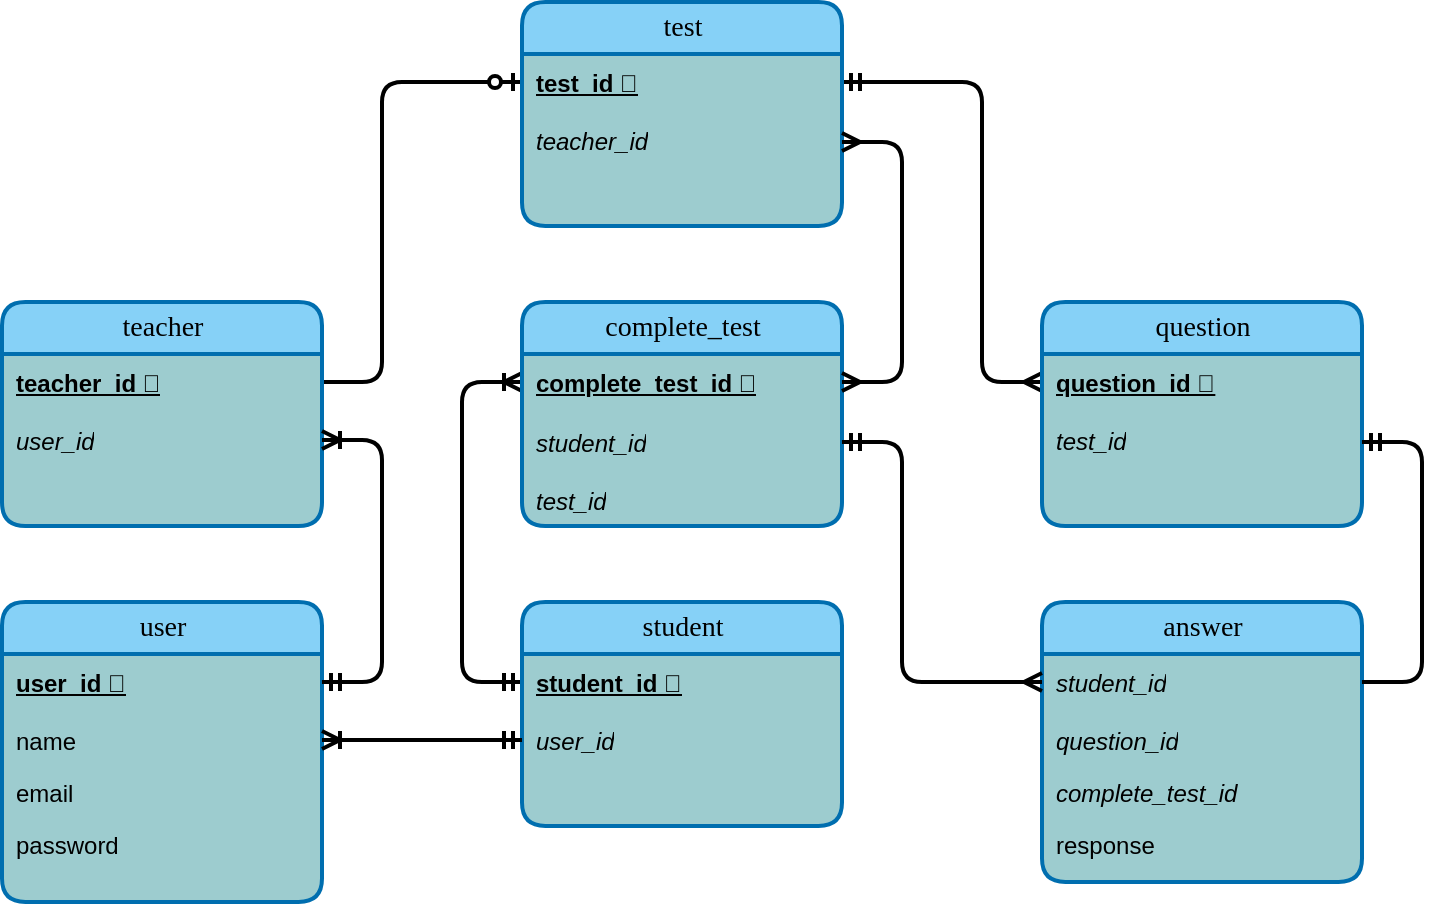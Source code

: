 <mxfile version="21.1.2" type="device">
  <diagram name="Page-1" id="e56a1550-8fbb-45ad-956c-1786394a9013">
    <mxGraphModel dx="1434" dy="884" grid="1" gridSize="10" guides="1" tooltips="1" connect="1" arrows="1" fold="1" page="0" pageScale="1" pageWidth="1100" pageHeight="850" background="none" math="0" shadow="0">
      <root>
        <mxCell id="0" />
        <mxCell id="1" parent="0" />
        <mxCell id="2e49270ec7c68f3f-55" value="" style="edgeStyle=orthogonalEdgeStyle;html=1;endArrow=ERoneToMany;startArrow=ERmandOne;labelBackgroundColor=none;fontFamily=Verdana;fontSize=14;strokeWidth=2;fontColor=#000000;" parent="1" source="nzeMvRtp2QvhojYk35ew-17" target="nzeMvRtp2QvhojYk35ew-29" edge="1">
          <mxGeometry width="100" height="100" relative="1" as="geometry">
            <mxPoint x="290" y="401" as="sourcePoint" />
            <mxPoint x="290" y="239" as="targetPoint" />
            <Array as="points">
              <mxPoint x="270" y="410" />
              <mxPoint x="270" y="260" />
            </Array>
          </mxGeometry>
        </mxCell>
        <mxCell id="2e49270ec7c68f3f-57" value="" style="edgeStyle=orthogonalEdgeStyle;html=1;endArrow=ERmandOne;startArrow=ERmany;labelBackgroundColor=none;fontFamily=Verdana;fontSize=14;strokeWidth=2;fontColor=#000000;fillOpacity=100;endFill=0;" parent="1" source="nzeMvRtp2QvhojYk35ew-8" target="nzeMvRtp2QvhojYk35ew-11" edge="1">
          <mxGeometry width="100" height="100" relative="1" as="geometry">
            <mxPoint x="570" y="219.958" as="sourcePoint" />
            <mxPoint x="450" y="181" as="targetPoint" />
            <Array as="points">
              <mxPoint x="530" y="260" />
              <mxPoint x="530" y="110" />
            </Array>
          </mxGeometry>
        </mxCell>
        <mxCell id="2e49270ec7c68f3f-91" value="" style="edgeStyle=orthogonalEdgeStyle;html=1;endArrow=ERzeroToOne;endFill=1;labelBackgroundColor=none;fontFamily=Verdana;fontSize=14;strokeWidth=2;fontColor=#000000;" parent="1" source="nzeMvRtp2QvhojYk35ew-14" target="nzeMvRtp2QvhojYk35ew-11" edge="1">
          <mxGeometry width="100" height="100" relative="1" as="geometry">
            <mxPoint x="190" y="328.0" as="sourcePoint" />
            <mxPoint x="290" y="110" as="targetPoint" />
            <Array as="points">
              <mxPoint x="230" y="260" />
              <mxPoint x="230" y="110" />
            </Array>
          </mxGeometry>
        </mxCell>
        <mxCell id="nzeMvRtp2QvhojYk35ew-7" value="question" style="swimlane;html=1;fontStyle=0;childLayout=stackLayout;horizontal=1;startSize=26;fillColor=#86D1F7;horizontalStack=0;resizeParent=1;resizeLast=0;collapsible=1;marginBottom=0;swimlaneFillColor=#9DCCCF;align=center;rounded=1;shadow=0;comic=0;labelBackgroundColor=none;strokeWidth=2;fontFamily=Verdana;fontSize=14;fontColor=#000000;strokeColor=#006EAF;" parent="1" vertex="1">
          <mxGeometry x="560" y="220" width="160" height="112" as="geometry" />
        </mxCell>
        <mxCell id="nzeMvRtp2QvhojYk35ew-8" value="&lt;u&gt;question_id 🔑&lt;/u&gt;" style="shape=partialRectangle;top=0;left=0;right=0;bottom=0;html=1;align=left;verticalAlign=middle;fillColor=none;spacingLeft=5;spacingRight=4;whiteSpace=wrap;overflow=hidden;rotatable=0;points=[[0,0.5],[1,0.5]];portConstraint=eastwest;dropTarget=0;fontStyle=1;strokeWidth=2;fontColor=#000000;" parent="nzeMvRtp2QvhojYk35ew-7" vertex="1">
          <mxGeometry y="26" width="160" height="30" as="geometry" />
        </mxCell>
        <mxCell id="nzeMvRtp2QvhojYk35ew-9" value="test_id" style="shape=partialRectangle;top=0;left=0;right=0;bottom=0;html=1;align=left;verticalAlign=top;fillColor=none;spacingLeft=5;spacingRight=4;whiteSpace=wrap;overflow=hidden;rotatable=0;points=[[0,0.5],[1,0.5]];portConstraint=eastwest;dropTarget=0;strokeWidth=2;fontColor=#000000;fontStyle=2" parent="nzeMvRtp2QvhojYk35ew-7" vertex="1">
          <mxGeometry y="56" width="160" height="26" as="geometry" />
        </mxCell>
        <mxCell id="nzeMvRtp2QvhojYk35ew-10" value="test" style="swimlane;html=1;fontStyle=0;childLayout=stackLayout;horizontal=1;startSize=26;fillColor=#86D1F7;horizontalStack=0;resizeParent=1;resizeLast=0;collapsible=1;marginBottom=0;swimlaneFillColor=#9DCCCF;align=center;rounded=1;shadow=0;comic=0;labelBackgroundColor=none;strokeWidth=2;fontFamily=Verdana;fontSize=14;fontColor=#000000;strokeColor=#006EAF;" parent="1" vertex="1">
          <mxGeometry x="300" y="70" width="160" height="112" as="geometry" />
        </mxCell>
        <mxCell id="nzeMvRtp2QvhojYk35ew-11" value="&lt;u&gt;test_id 🔑&lt;/u&gt;" style="shape=partialRectangle;top=0;left=0;right=0;bottom=0;html=1;align=left;verticalAlign=middle;fillColor=none;spacingLeft=5;spacingRight=4;whiteSpace=wrap;overflow=hidden;rotatable=0;points=[[0,0.5],[1,0.5]];portConstraint=eastwest;dropTarget=0;fontStyle=1;strokeWidth=2;fontColor=#000000;" parent="nzeMvRtp2QvhojYk35ew-10" vertex="1">
          <mxGeometry y="26" width="160" height="30" as="geometry" />
        </mxCell>
        <mxCell id="nzeMvRtp2QvhojYk35ew-12" value="&lt;i&gt;teacher_id&lt;/i&gt;" style="shape=partialRectangle;top=0;left=0;right=0;bottom=0;html=1;align=left;verticalAlign=top;fillColor=none;spacingLeft=5;spacingRight=4;whiteSpace=wrap;overflow=hidden;rotatable=0;points=[[0,0.5],[1,0.5]];portConstraint=eastwest;dropTarget=0;strokeWidth=2;fontColor=#000000;" parent="nzeMvRtp2QvhojYk35ew-10" vertex="1">
          <mxGeometry y="56" width="160" height="26" as="geometry" />
        </mxCell>
        <mxCell id="nzeMvRtp2QvhojYk35ew-13" value="teacher" style="swimlane;html=1;fontStyle=0;childLayout=stackLayout;horizontal=1;startSize=26;fillColor=#86D1F7;horizontalStack=0;resizeParent=1;resizeLast=0;collapsible=1;marginBottom=0;swimlaneFillColor=#9DCCCF;align=center;rounded=1;shadow=0;comic=0;labelBackgroundColor=none;strokeWidth=2;fontFamily=Verdana;fontSize=14;fontColor=#000000;strokeColor=#006EAF;" parent="1" vertex="1">
          <mxGeometry x="40" y="220" width="160" height="112" as="geometry" />
        </mxCell>
        <mxCell id="nzeMvRtp2QvhojYk35ew-14" value="&lt;u&gt;teacher_id 🔑&lt;/u&gt;" style="shape=partialRectangle;top=0;left=0;right=0;bottom=0;html=1;align=left;verticalAlign=middle;fillColor=none;spacingLeft=5;spacingRight=4;whiteSpace=wrap;overflow=hidden;rotatable=0;points=[[0,0.5],[1,0.5]];portConstraint=eastwest;dropTarget=0;fontStyle=1;strokeWidth=2;fontColor=#000000;" parent="nzeMvRtp2QvhojYk35ew-13" vertex="1">
          <mxGeometry y="26" width="160" height="30" as="geometry" />
        </mxCell>
        <mxCell id="nzeMvRtp2QvhojYk35ew-15" value="&lt;i&gt;user_id&lt;/i&gt;" style="shape=partialRectangle;top=0;left=0;right=0;bottom=0;html=1;align=left;verticalAlign=top;fillColor=none;spacingLeft=5;spacingRight=4;whiteSpace=wrap;overflow=hidden;rotatable=0;points=[[0,0.5],[1,0.5]];portConstraint=eastwest;dropTarget=0;strokeWidth=2;fontColor=#000000;" parent="nzeMvRtp2QvhojYk35ew-13" vertex="1">
          <mxGeometry y="56" width="160" height="26" as="geometry" />
        </mxCell>
        <mxCell id="nzeMvRtp2QvhojYk35ew-16" value="student" style="swimlane;html=1;fontStyle=0;childLayout=stackLayout;horizontal=1;startSize=26;fillColor=#86D1F7;horizontalStack=0;resizeParent=1;resizeLast=0;collapsible=1;marginBottom=0;swimlaneFillColor=#9DCCCF;align=center;rounded=1;shadow=0;comic=0;labelBackgroundColor=none;strokeWidth=2;fontFamily=Verdana;fontSize=14;fontColor=#000000;strokeColor=#006EAF;" parent="1" vertex="1">
          <mxGeometry x="300" y="370" width="160" height="112" as="geometry" />
        </mxCell>
        <mxCell id="nzeMvRtp2QvhojYk35ew-17" value="&lt;u&gt;student_id 🔑&lt;/u&gt;" style="shape=partialRectangle;top=0;left=0;right=0;bottom=0;html=1;align=left;verticalAlign=middle;fillColor=none;spacingLeft=5;spacingRight=4;whiteSpace=wrap;overflow=hidden;rotatable=0;points=[[0,0.5],[1,0.5]];portConstraint=eastwest;dropTarget=0;fontStyle=1;strokeWidth=2;fontColor=#000000;" parent="nzeMvRtp2QvhojYk35ew-16" vertex="1">
          <mxGeometry y="26" width="160" height="30" as="geometry" />
        </mxCell>
        <mxCell id="nzeMvRtp2QvhojYk35ew-18" value="user_id" style="shape=partialRectangle;top=0;left=0;right=0;bottom=0;html=1;align=left;verticalAlign=top;fillColor=none;spacingLeft=5;spacingRight=4;whiteSpace=wrap;overflow=hidden;rotatable=0;points=[[0,0.5],[1,0.5]];portConstraint=eastwest;dropTarget=0;strokeWidth=2;fontColor=#000000;fontStyle=2" parent="nzeMvRtp2QvhojYk35ew-16" vertex="1">
          <mxGeometry y="56" width="160" height="26" as="geometry" />
        </mxCell>
        <mxCell id="nzeMvRtp2QvhojYk35ew-22" value="answer" style="swimlane;html=1;fontStyle=0;childLayout=stackLayout;horizontal=1;startSize=26;fillColor=#86D1F7;horizontalStack=0;resizeParent=1;resizeLast=0;collapsible=1;marginBottom=0;swimlaneFillColor=#9DCCCF;align=center;rounded=1;shadow=0;comic=0;labelBackgroundColor=none;strokeWidth=2;fontFamily=Verdana;fontSize=14;fontColor=#000000;strokeColor=#006EAF;" parent="1" vertex="1">
          <mxGeometry x="560" y="370" width="160" height="140" as="geometry" />
        </mxCell>
        <mxCell id="nzeMvRtp2QvhojYk35ew-23" value="&lt;span style=&quot;font-weight: 400;&quot;&gt;&lt;i&gt;student_id&lt;/i&gt;&lt;/span&gt;" style="shape=partialRectangle;top=0;left=0;right=0;bottom=0;html=1;align=left;verticalAlign=middle;fillColor=none;spacingLeft=5;spacingRight=4;whiteSpace=wrap;overflow=hidden;rotatable=0;points=[[0,0.5],[1,0.5]];portConstraint=eastwest;dropTarget=0;fontStyle=1;strokeWidth=2;fontColor=#000000;" parent="nzeMvRtp2QvhojYk35ew-22" vertex="1">
          <mxGeometry y="26" width="160" height="30" as="geometry" />
        </mxCell>
        <mxCell id="nzeMvRtp2QvhojYk35ew-24" value="question_id" style="shape=partialRectangle;top=0;left=0;right=0;bottom=0;html=1;align=left;verticalAlign=top;fillColor=none;spacingLeft=5;spacingRight=4;whiteSpace=wrap;overflow=hidden;rotatable=0;points=[[0,0.5],[1,0.5]];portConstraint=eastwest;dropTarget=0;strokeWidth=2;fontColor=#000000;fontStyle=2" parent="nzeMvRtp2QvhojYk35ew-22" vertex="1">
          <mxGeometry y="56" width="160" height="26" as="geometry" />
        </mxCell>
        <mxCell id="nzeMvRtp2QvhojYk35ew-50" value="complete_test_id" style="shape=partialRectangle;top=0;left=0;right=0;bottom=0;html=1;align=left;verticalAlign=top;fillColor=none;spacingLeft=5;spacingRight=4;whiteSpace=wrap;overflow=hidden;rotatable=0;points=[[0,0.5],[1,0.5]];portConstraint=eastwest;dropTarget=0;strokeWidth=2;fontColor=#000000;fontStyle=2" parent="nzeMvRtp2QvhojYk35ew-22" vertex="1">
          <mxGeometry y="82" width="160" height="26" as="geometry" />
        </mxCell>
        <mxCell id="nzeMvRtp2QvhojYk35ew-57" value="response" style="shape=partialRectangle;top=0;left=0;right=0;bottom=0;html=1;align=left;verticalAlign=top;fillColor=none;spacingLeft=5;spacingRight=4;whiteSpace=wrap;overflow=hidden;rotatable=0;points=[[0,0.5],[1,0.5]];portConstraint=eastwest;dropTarget=0;strokeWidth=2;fontColor=#000000;fontStyle=0" parent="nzeMvRtp2QvhojYk35ew-22" vertex="1">
          <mxGeometry y="108" width="160" height="26" as="geometry" />
        </mxCell>
        <mxCell id="nzeMvRtp2QvhojYk35ew-38" value="" style="edgeStyle=orthogonalEdgeStyle;html=1;endArrow=ERmandOne;startArrow=none;labelBackgroundColor=none;fontFamily=Verdana;fontSize=14;strokeWidth=2;fontColor=#000000;endFill=0;startFill=0;" parent="1" source="nzeMvRtp2QvhojYk35ew-22" target="nzeMvRtp2QvhojYk35ew-9" edge="1">
          <mxGeometry width="100" height="100" relative="1" as="geometry">
            <mxPoint x="685" y="310" as="sourcePoint" />
            <mxPoint x="615" y="252" as="targetPoint" />
            <Array as="points">
              <mxPoint x="750" y="410" />
              <mxPoint x="750" y="290" />
            </Array>
          </mxGeometry>
        </mxCell>
        <mxCell id="nzeMvRtp2QvhojYk35ew-28" value="complete_test" style="swimlane;html=1;fontStyle=0;childLayout=stackLayout;horizontal=1;startSize=26;fillColor=#86D1F7;horizontalStack=0;resizeParent=1;resizeLast=0;collapsible=1;marginBottom=0;swimlaneFillColor=#9DCCCF;align=center;rounded=1;shadow=0;comic=0;labelBackgroundColor=none;strokeWidth=2;fontFamily=Verdana;fontSize=14;fontColor=#000000;strokeColor=#006EAF;" parent="1" vertex="1">
          <mxGeometry x="300" y="220" width="160" height="112" as="geometry" />
        </mxCell>
        <mxCell id="nzeMvRtp2QvhojYk35ew-29" value="&lt;u&gt;complete_test_id 🔑&lt;/u&gt;&lt;span style=&quot;font-weight: 400;&quot;&gt;&lt;i&gt;&lt;br&gt;&lt;/i&gt;&lt;/span&gt;" style="shape=partialRectangle;top=0;left=0;right=0;bottom=0;html=1;align=left;verticalAlign=middle;fillColor=none;spacingLeft=5;spacingRight=4;whiteSpace=wrap;overflow=hidden;rotatable=0;points=[[0,0.5],[1,0.5]];portConstraint=eastwest;dropTarget=0;fontStyle=1;strokeWidth=2;fontColor=#000000;" parent="nzeMvRtp2QvhojYk35ew-28" vertex="1">
          <mxGeometry y="26" width="160" height="30" as="geometry" />
        </mxCell>
        <mxCell id="nzeMvRtp2QvhojYk35ew-51" value="&lt;span style=&quot;font-weight: 400;&quot;&gt;&lt;i&gt;student_id&lt;br&gt;&lt;/i&gt;&lt;/span&gt;" style="shape=partialRectangle;top=0;left=0;right=0;bottom=0;html=1;align=left;verticalAlign=middle;fillColor=none;spacingLeft=5;spacingRight=4;whiteSpace=wrap;overflow=hidden;rotatable=0;points=[[0,0.5],[1,0.5]];portConstraint=eastwest;dropTarget=0;fontStyle=1;strokeWidth=2;fontColor=#000000;" parent="nzeMvRtp2QvhojYk35ew-28" vertex="1">
          <mxGeometry y="56" width="160" height="30" as="geometry" />
        </mxCell>
        <mxCell id="nzeMvRtp2QvhojYk35ew-30" value="test_id" style="shape=partialRectangle;top=0;left=0;right=0;bottom=0;html=1;align=left;verticalAlign=top;fillColor=none;spacingLeft=5;spacingRight=4;whiteSpace=wrap;overflow=hidden;rotatable=0;points=[[0,0.5],[1,0.5]];portConstraint=eastwest;dropTarget=0;strokeWidth=2;fontColor=#000000;fontStyle=2" parent="nzeMvRtp2QvhojYk35ew-28" vertex="1">
          <mxGeometry y="86" width="160" height="26" as="geometry" />
        </mxCell>
        <mxCell id="nzeMvRtp2QvhojYk35ew-42" value="" style="edgeStyle=orthogonalEdgeStyle;html=1;endArrow=ERmany;startArrow=ERmany;labelBackgroundColor=none;fontFamily=Verdana;fontSize=14;strokeWidth=2;fontColor=#000000;" parent="1" source="nzeMvRtp2QvhojYk35ew-29" target="nzeMvRtp2QvhojYk35ew-12" edge="1">
          <mxGeometry width="100" height="100" relative="1" as="geometry">
            <mxPoint x="480" y="390" as="sourcePoint" />
            <mxPoint x="450" y="140" as="targetPoint" />
            <Array as="points">
              <mxPoint x="490" y="260" />
              <mxPoint x="490" y="140" />
            </Array>
          </mxGeometry>
        </mxCell>
        <mxCell id="nzeMvRtp2QvhojYk35ew-44" value="user" style="swimlane;html=1;fontStyle=0;childLayout=stackLayout;horizontal=1;startSize=26;fillColor=#86D1F7;horizontalStack=0;resizeParent=1;resizeLast=0;collapsible=1;marginBottom=0;swimlaneFillColor=#9DCCCF;align=center;rounded=1;shadow=0;comic=0;labelBackgroundColor=none;strokeWidth=2;fontFamily=Verdana;fontSize=14;fontColor=#000000;strokeColor=#006EAF;" parent="1" vertex="1">
          <mxGeometry x="40" y="370" width="160" height="150" as="geometry" />
        </mxCell>
        <mxCell id="nzeMvRtp2QvhojYk35ew-45" value="&lt;u&gt;user_id 🔑&lt;/u&gt;" style="shape=partialRectangle;top=0;left=0;right=0;bottom=0;html=1;align=left;verticalAlign=middle;fillColor=none;spacingLeft=5;spacingRight=4;whiteSpace=wrap;overflow=hidden;rotatable=0;points=[[0,0.5],[1,0.5]];portConstraint=eastwest;dropTarget=0;fontStyle=1;strokeWidth=2;fontColor=#000000;" parent="nzeMvRtp2QvhojYk35ew-44" vertex="1">
          <mxGeometry y="26" width="160" height="30" as="geometry" />
        </mxCell>
        <mxCell id="nzeMvRtp2QvhojYk35ew-52" value="name" style="shape=partialRectangle;top=0;left=0;right=0;bottom=0;html=1;align=left;verticalAlign=top;fillColor=none;spacingLeft=5;spacingRight=4;whiteSpace=wrap;overflow=hidden;rotatable=0;points=[[0,0.5],[1,0.5]];portConstraint=eastwest;dropTarget=0;strokeWidth=2;fontColor=#000000;" parent="nzeMvRtp2QvhojYk35ew-44" vertex="1">
          <mxGeometry y="56" width="160" height="26" as="geometry" />
        </mxCell>
        <mxCell id="nzeMvRtp2QvhojYk35ew-53" value="email&lt;br&gt;" style="shape=partialRectangle;top=0;left=0;right=0;bottom=0;html=1;align=left;verticalAlign=top;fillColor=none;spacingLeft=5;spacingRight=4;whiteSpace=wrap;overflow=hidden;rotatable=0;points=[[0,0.5],[1,0.5]];portConstraint=eastwest;dropTarget=0;strokeWidth=2;fontColor=#000000;" parent="nzeMvRtp2QvhojYk35ew-44" vertex="1">
          <mxGeometry y="82" width="160" height="26" as="geometry" />
        </mxCell>
        <mxCell id="nzeMvRtp2QvhojYk35ew-54" value="password" style="shape=partialRectangle;top=0;left=0;right=0;bottom=0;html=1;align=left;verticalAlign=top;fillColor=none;spacingLeft=5;spacingRight=4;whiteSpace=wrap;overflow=hidden;rotatable=0;points=[[0,0.5],[1,0.5]];portConstraint=eastwest;dropTarget=0;strokeWidth=2;fontColor=#000000;" parent="nzeMvRtp2QvhojYk35ew-44" vertex="1">
          <mxGeometry y="108" width="160" height="26" as="geometry" />
        </mxCell>
        <mxCell id="nzeMvRtp2QvhojYk35ew-47" value="" style="edgeStyle=orthogonalEdgeStyle;html=1;endArrow=ERoneToMany;startArrow=ERmandOne;labelBackgroundColor=none;fontFamily=Verdana;fontSize=14;strokeWidth=2;fontColor=#000000;" parent="1" source="nzeMvRtp2QvhojYk35ew-18" edge="1">
          <mxGeometry width="100" height="100" relative="1" as="geometry">
            <mxPoint x="310" y="420" as="sourcePoint" />
            <mxPoint x="200" y="439.029" as="targetPoint" />
            <Array as="points">
              <mxPoint x="280" y="439" />
              <mxPoint x="280" y="439" />
            </Array>
          </mxGeometry>
        </mxCell>
        <mxCell id="nzeMvRtp2QvhojYk35ew-48" value="" style="edgeStyle=orthogonalEdgeStyle;html=1;endArrow=ERoneToMany;startArrow=ERmandOne;labelBackgroundColor=none;fontFamily=Verdana;fontSize=14;strokeWidth=2;fontColor=#000000;" parent="1" source="nzeMvRtp2QvhojYk35ew-44" target="nzeMvRtp2QvhojYk35ew-15" edge="1">
          <mxGeometry width="100" height="100" relative="1" as="geometry">
            <mxPoint x="260" y="420" as="sourcePoint" />
            <mxPoint x="260" y="270" as="targetPoint" />
            <Array as="points">
              <mxPoint x="230" y="410" />
              <mxPoint x="230" y="289" />
            </Array>
          </mxGeometry>
        </mxCell>
        <mxCell id="nzeMvRtp2QvhojYk35ew-49" value="" style="edgeStyle=orthogonalEdgeStyle;html=1;endArrow=ERmandOne;startArrow=ERmany;labelBackgroundColor=none;fontFamily=Verdana;fontSize=14;strokeWidth=2;fontColor=#000000;endFill=0;startFill=0;" parent="1" source="nzeMvRtp2QvhojYk35ew-23" target="nzeMvRtp2QvhojYk35ew-51" edge="1">
          <mxGeometry width="100" height="100" relative="1" as="geometry">
            <mxPoint x="730" y="420" as="sourcePoint" />
            <mxPoint x="730" y="300" as="targetPoint" />
            <Array as="points">
              <mxPoint x="490" y="410" />
              <mxPoint x="490" y="290" />
            </Array>
          </mxGeometry>
        </mxCell>
      </root>
    </mxGraphModel>
  </diagram>
</mxfile>
